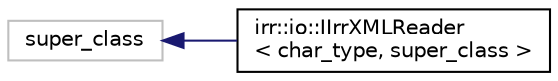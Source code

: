 digraph "Graphical Class Hierarchy"
{
  edge [fontname="Helvetica",fontsize="10",labelfontname="Helvetica",labelfontsize="10"];
  node [fontname="Helvetica",fontsize="10",shape=record];
  rankdir="LR";
  Node1 [label="super_class",height=0.2,width=0.4,color="grey75", fillcolor="white", style="filled"];
  Node1 -> Node2 [dir="back",color="midnightblue",fontsize="10",style="solid",fontname="Helvetica"];
  Node2 [label="irr::io::IIrrXMLReader\l\< char_type, super_class \>",height=0.2,width=0.4,color="black", fillcolor="white", style="filled",URL="$classirr_1_1io_1_1_i_irr_x_m_l_reader.html",tooltip="Interface providing easy read access to a XML file. "];
}
